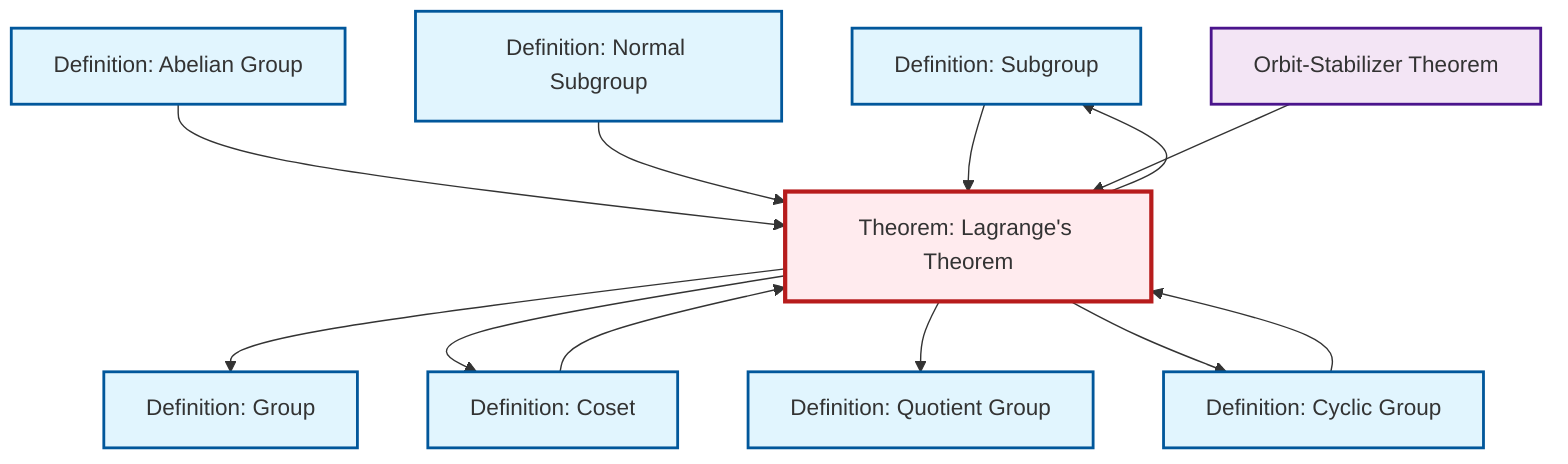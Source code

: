 graph TD
    classDef definition fill:#e1f5fe,stroke:#01579b,stroke-width:2px
    classDef theorem fill:#f3e5f5,stroke:#4a148c,stroke-width:2px
    classDef axiom fill:#fff3e0,stroke:#e65100,stroke-width:2px
    classDef example fill:#e8f5e9,stroke:#1b5e20,stroke-width:2px
    classDef current fill:#ffebee,stroke:#b71c1c,stroke-width:3px
    def-subgroup["Definition: Subgroup"]:::definition
    def-abelian-group["Definition: Abelian Group"]:::definition
    def-normal-subgroup["Definition: Normal Subgroup"]:::definition
    def-cyclic-group["Definition: Cyclic Group"]:::definition
    def-group["Definition: Group"]:::definition
    def-quotient-group["Definition: Quotient Group"]:::definition
    thm-lagrange["Theorem: Lagrange's Theorem"]:::theorem
    def-coset["Definition: Coset"]:::definition
    thm-orbit-stabilizer["Orbit-Stabilizer Theorem"]:::theorem
    thm-lagrange --> def-group
    def-abelian-group --> thm-lagrange
    def-cyclic-group --> thm-lagrange
    def-normal-subgroup --> thm-lagrange
    thm-lagrange --> def-coset
    thm-lagrange --> def-quotient-group
    def-coset --> thm-lagrange
    def-subgroup --> thm-lagrange
    thm-lagrange --> def-cyclic-group
    thm-orbit-stabilizer --> thm-lagrange
    thm-lagrange --> def-subgroup
    class thm-lagrange current